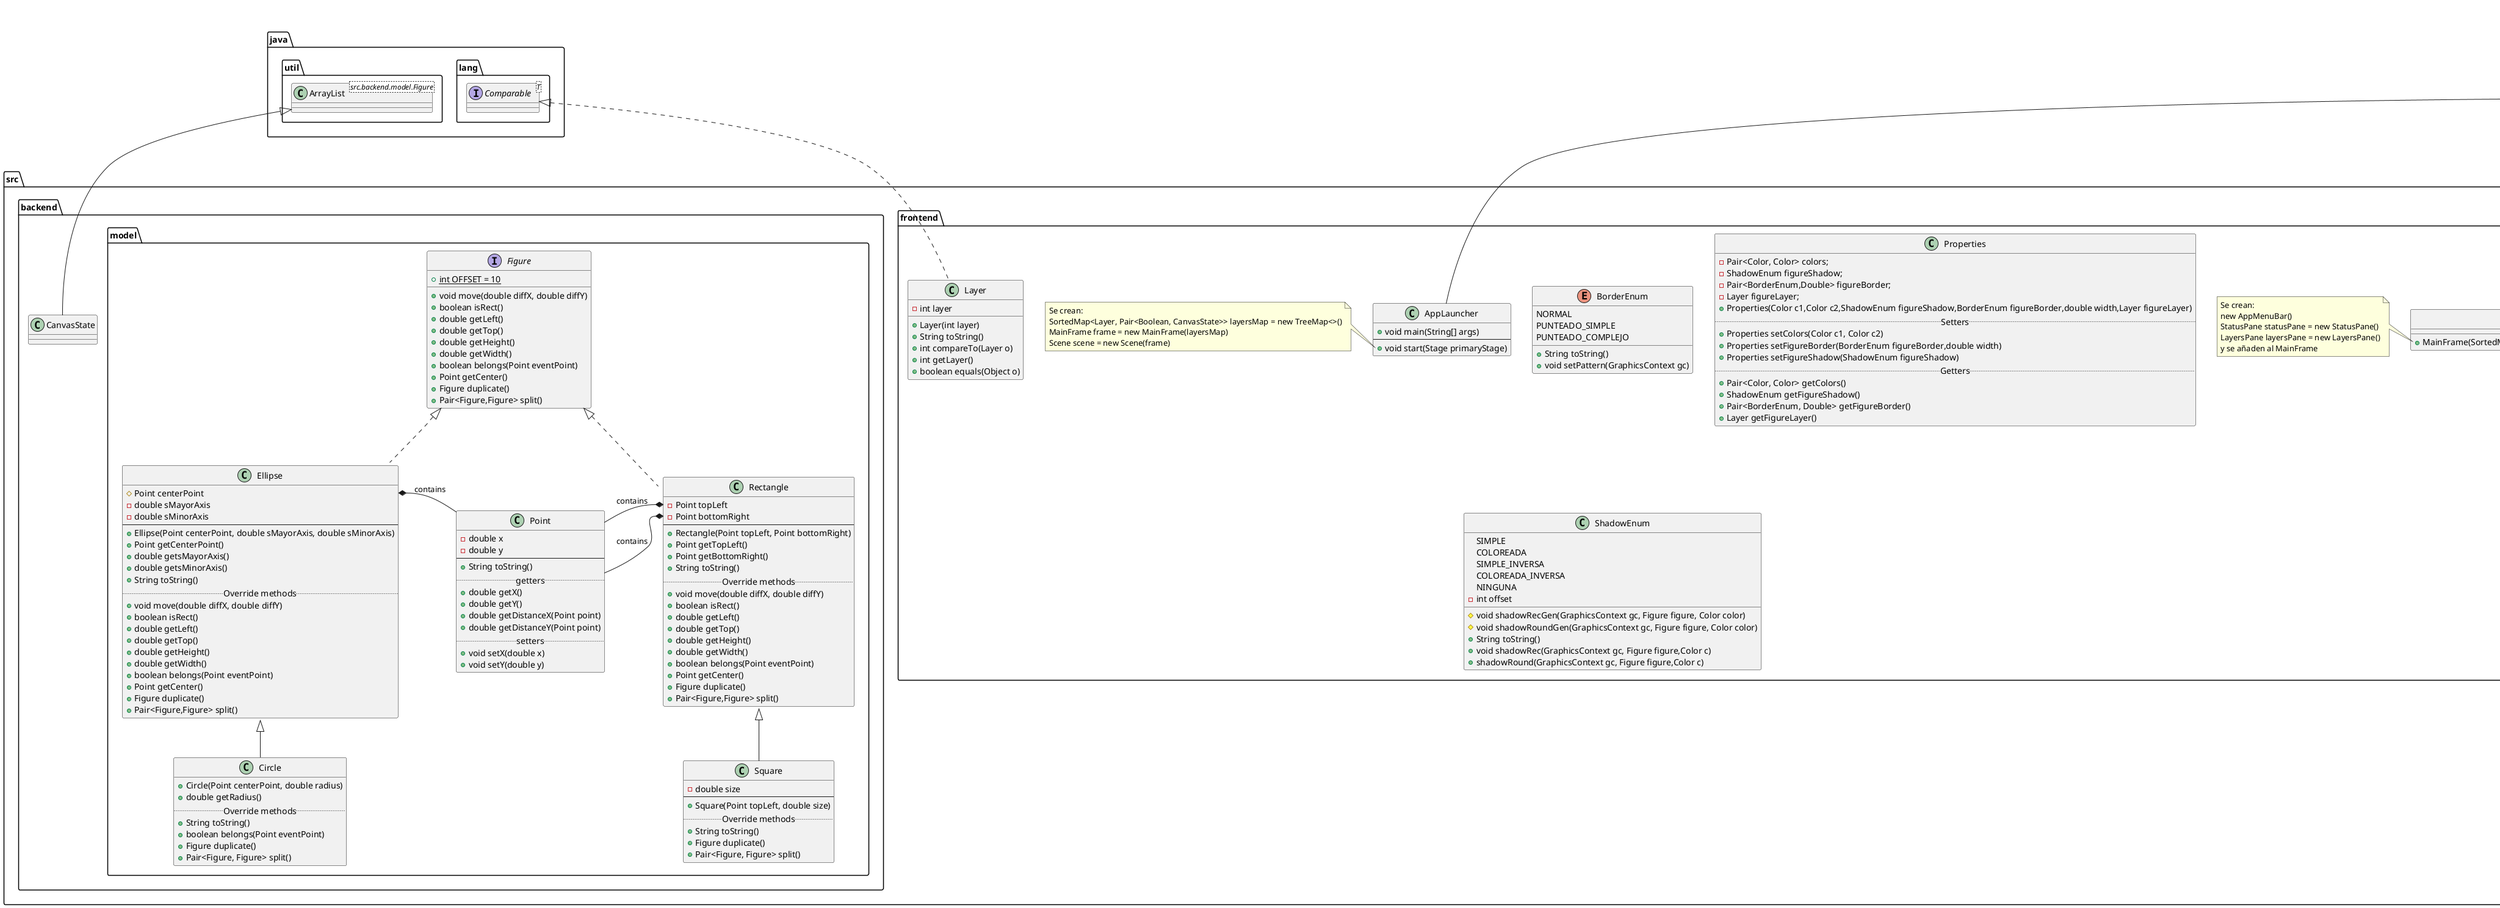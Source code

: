 @startuml

interface src.backend.model.Figure{
    +   {static} int OFFSET = 10
    +   void move(double diffX, double diffY)
    +   boolean isRect()
    +   double getLeft()
    +   double getTop()
    +   double getHeight()
    +   double getWidth()
    +   boolean belongs(Point eventPoint)
    +   Point getCenter()
    +   Figure duplicate()
    +   Pair<Figure,Figure> split()
}
class src.backend.model.Ellipse implements src.backend.model.Figure{
    #   Point centerPoint
    -   double sMayorAxis
    -   double sMinorAxis
    --
    +   Ellipse(Point centerPoint, double sMayorAxis, double sMinorAxis)
    +   Point getCenterPoint()
    +   double getsMayorAxis()
    +   double getsMinorAxis()
    +   String toString()
    .. Override methods ..
    +   void move(double diffX, double diffY)
    +   boolean isRect()
    +   double getLeft()
    +   double getTop()
    +   double getHeight()
    +   double getWidth()
    +   boolean belongs(Point eventPoint)
    +   Point getCenter()
    +   Figure duplicate()
    +   Pair<Figure,Figure> split()
}
class src.backend.model.Circle extends src.backend.model.Ellipse{
    +   Circle(Point centerPoint, double radius)
    +   double getRadius()
    .. Override methods ..
    +   String toString()
    +   boolean belongs(Point eventPoint)
    +   Figure duplicate()
    +   Pair<Figure, Figure> split()
}
class src.backend.model.Rectangle implements src.backend.model.Figure{
    -   Point topLeft
    -   Point bottomRight
    --
    +   Rectangle(Point topLeft, Point bottomRight)
    +   Point getTopLeft()
    +   Point getBottomRight()
    +   String toString()
    .. Override methods ..
    +   void move(double diffX, double diffY)
    +   boolean isRect()
    +   double getLeft()
    +   double getTop()
    +   double getHeight()
    +   double getWidth()
    +   boolean belongs(Point eventPoint)
    +   Point getCenter()
    +   Figure duplicate()
    +   Pair<Figure,Figure> split()
}
class src.backend.model.Square extends src.backend.model.Rectangle{
    -   double size
    --
    +   Square(Point topLeft, double size)
    .. Override methods ..
    +   String toString()
    +   Figure duplicate()
    +   Pair<Figure, Figure> split()
}
class src.backend.model.Point{
    -   double x
    -   double y
    --
    +   String toString()
    .. getters ..
    +   double getX()
    +   double getY()
    +   double getDistanceX(Point point)
    +   double getDistanceY(Point point)
    .. setters ..
    +   void setX(double x)
    +   void setY(double y)
}
Ellipse::centerPoint *-right- Point : contains
Rectangle::topLeft *-left- Point : contains
Rectangle::bottomRight *-left- Point : contains
class java.util.ArrayList<src.backend.model.Figure>
class src.backend.CanvasState extends java.util.ArrayList<src.backend.model.Figure>{
}
class src.frontend.AppLauncher extends javafx.application.Application{
    + void main(String[] args)
    --
    + void start(Stage primaryStage)
}
note left of src.frontend.AppLauncher::start
    Se crean:
    SortedMap<Layer, Pair<Boolean, CanvasState>> layersMap = new TreeMap<>()
    MainFrame frame = new MainFrame(layersMap)
    Scene scene = new Scene(frame)
end note
class src.frontend.MainFrame extends javafx.scene.layout.VBox{
    +   MainFrame(SortedMap<Layer, Pair<Boolean, CanvasState>> layersMap)}
}
note left of src.frontend.MainFrame::SortedMap
    Se crean:
    new AppMenuBar()
    StatusPane statusPane = new StatusPane()
    LayersPane layersPane = new LayersPane()
    y se añaden al MainFrame
end note
class src.frontend.AppMenuBar extends javafx.scene.control.MenuBar{
    +   AppMenuBar()
}
note left of src.frontend.AppMenuBar::AppMenuBar
    Settea la barra superior del programa
end note
enum src.frontend.BorderEnum{
    NORMAL
    PUNTEADO_SIMPLE
    PUNTEADO_COMPLEJO
    +   String toString()
    +   void setPattern(GraphicsContext gc)
}
interface java.lang.Comparable<T>
class src.frontend.Layer implements java.lang.Comparable<Layer>{
    -   int layer
    +   Layer(int layer)
    +   String toString()
    +   int compareTo(Layer o)
    +   int getLayer()
    +   boolean equals(Object o)
}
class src.frontend.LayersPane extends javafx.scene.layout.BorderPane{
    -   ChoiceBox<Layer> capas
    -   int layerCount = 3
    -   RadioButton mostrarButton
    -   RadioButton ocultarButton
    -   Button addLayer
    -   Button removeLayer
    +   LayersPane()
    +   ChoiceBox<Layer> getChoiceLayer()
    +   RadioButton getMostrarButton()
    +   RadioButton getOcultarButton()
    +   Button getAddLayerButton()
    +   Button getRemoveLayerButton()
    +   int nextLayer()
}
class src.frontend.Properties{
    -   Pair<Color, Color> colors;
    -   ShadowEnum figureShadow;
    -   Pair<BorderEnum,Double> figureBorder;
    -   Layer figureLayer;
    +   Properties(Color c1,Color c2,ShadowEnum figureShadow,BorderEnum figureBorder,double width,Layer figureLayer)
    ..Setters..
    +   Properties setColors(Color c1, Color c2)
    +   Properties setFigureBorder(BorderEnum figureBorder,double width)
    +   Properties setFigureShadow(ShadowEnum figureShadow)
    ..Getters..
    +   Pair<Color, Color> getColors()
    +   ShadowEnum getFigureShadow()
    +   Pair<BorderEnum, Double> getFigureBorder()
    +   Layer getFigureLayer()
}
class src.frontend.ShadowEnum{
    SIMPLE
    COLOREADA
    SIMPLE_INVERSA
    COLOREADA_INVERSA
    NINGUNA
    -   int offset
    #   void shadowRecGen(GraphicsContext gc, Figure figure, Color color)
    #   void shadowRoundGen(GraphicsContext gc, Figure figure, Color color)
    +   String toString()
    +   void shadowRec(GraphicsContext gc, Figure figure,Color c)
    +   shadowRound(GraphicsContext gc, Figure figure,Color c)
}
class src.frontend.StatusPane extends javafx.scene.layout.BorderPane{
    -   Label statusLabel
    +   StatusPane()
    +   void updateStatus(String text)
}
@enduml